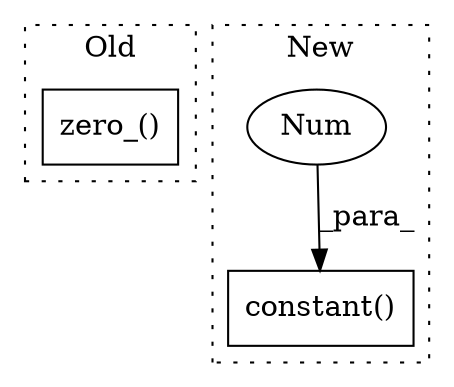 digraph G {
subgraph cluster0 {
1 [label="zero_()" a="75" s="18526" l="19" shape="box"];
label = "Old";
style="dotted";
}
subgraph cluster1 {
2 [label="constant()" a="75" s="25036,25062" l="17,1" shape="box"];
3 [label="Num" a="76" s="25061" l="1" shape="ellipse"];
label = "New";
style="dotted";
}
3 -> 2 [label="_para_"];
}